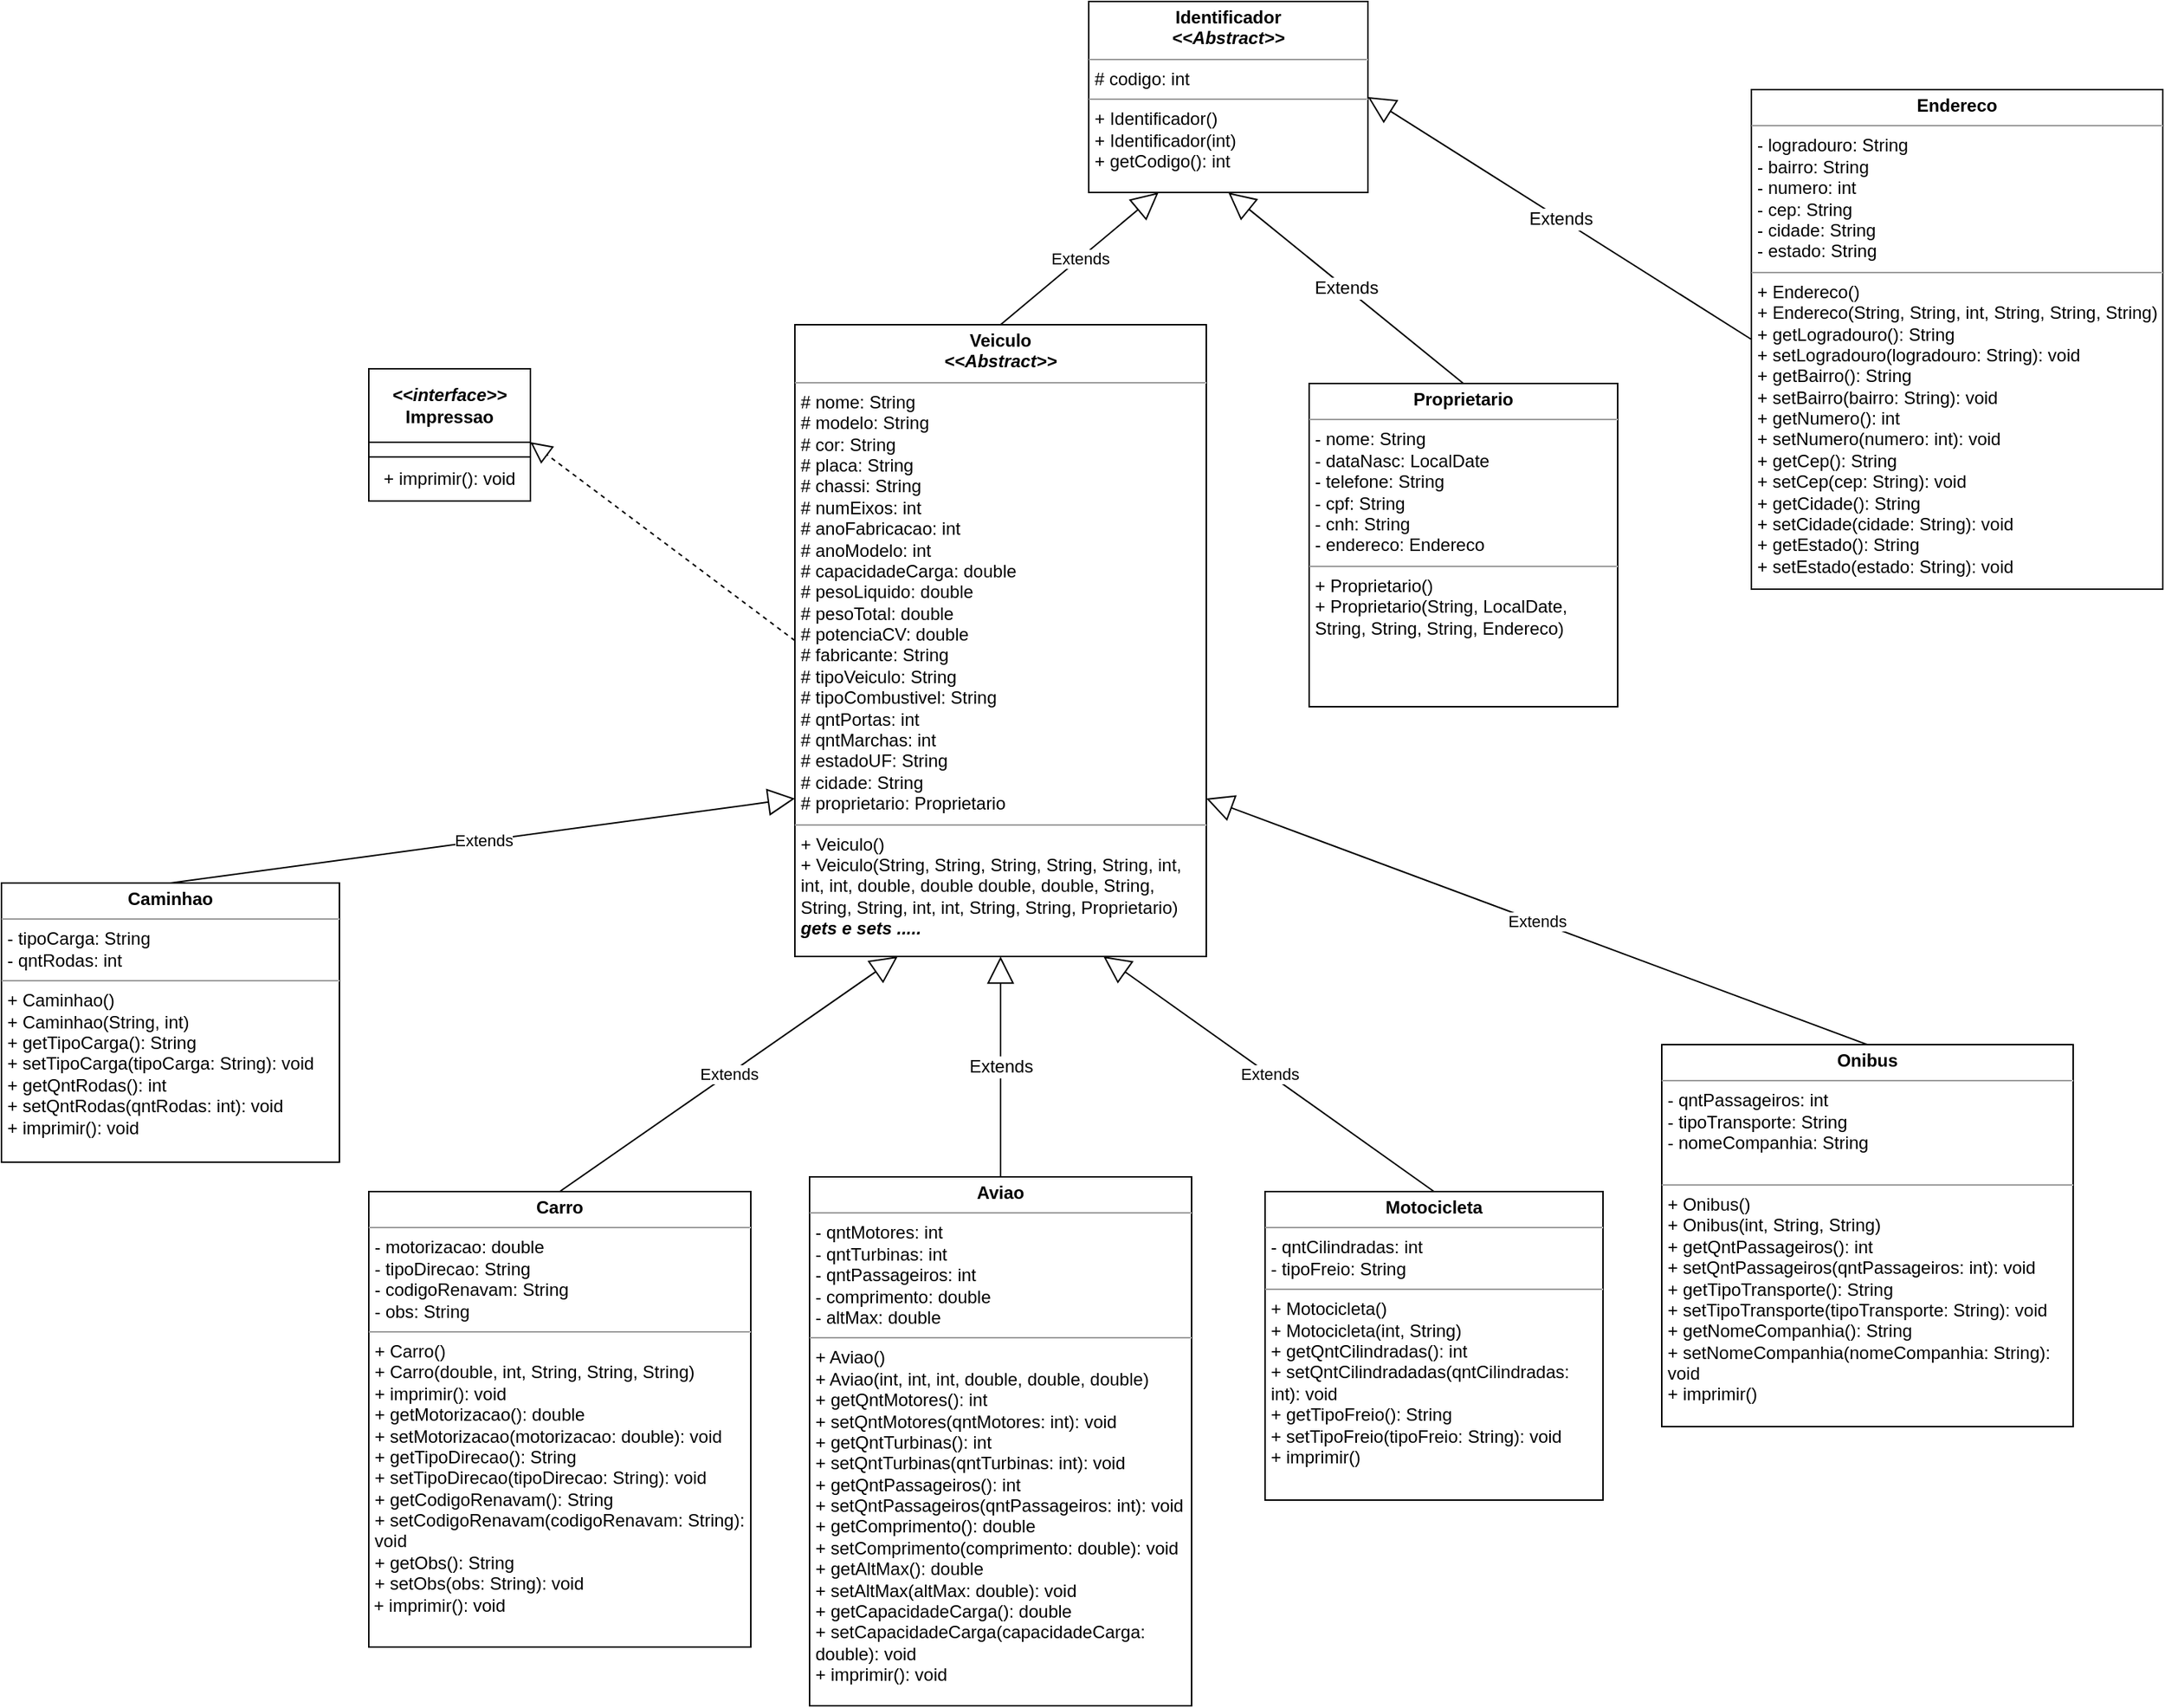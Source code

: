 <mxfile version="21.7.2" type="device">
  <diagram id="C5RBs43oDa-KdzZeNtuy" name="Page-1">
    <mxGraphModel dx="2739" dy="1011" grid="1" gridSize="10" guides="1" tooltips="1" connect="1" arrows="1" fold="1" page="1" pageScale="1" pageWidth="827" pageHeight="1169" math="0" shadow="0">
      <root>
        <mxCell id="WIyWlLk6GJQsqaUBKTNV-0" />
        <mxCell id="WIyWlLk6GJQsqaUBKTNV-1" parent="WIyWlLk6GJQsqaUBKTNV-0" />
        <mxCell id="LMdzGzN-7PzI7G9WIPbd-6" value="&lt;p style=&quot;margin:0px;margin-top:4px;text-align:center;&quot;&gt;&lt;b&gt;Veiculo&lt;/b&gt;&lt;br&gt;&lt;b&gt;&lt;i&gt;&amp;lt;&amp;lt;Abstract&amp;gt;&amp;gt;&lt;/i&gt;&lt;/b&gt;&lt;/p&gt;&lt;hr size=&quot;1&quot;&gt;&lt;p style=&quot;margin:0px;margin-left:4px;&quot;&gt;# nome: String&lt;/p&gt;&lt;p style=&quot;margin:0px;margin-left:4px;&quot;&gt;# modelo: String&lt;/p&gt;&lt;p style=&quot;margin:0px;margin-left:4px;&quot;&gt;# cor: String&lt;/p&gt;&lt;p style=&quot;margin:0px;margin-left:4px;&quot;&gt;# placa: String&lt;/p&gt;&lt;p style=&quot;margin:0px;margin-left:4px;&quot;&gt;# chassi: String&lt;/p&gt;&lt;p style=&quot;margin:0px;margin-left:4px;&quot;&gt;# numEixos: int&lt;br&gt;&lt;/p&gt;&lt;p style=&quot;margin:0px;margin-left:4px;&quot;&gt;&lt;span style=&quot;background-color: initial;&quot;&gt;# anoFabricacao: int&lt;/span&gt;&lt;br&gt;&lt;/p&gt;&lt;p style=&quot;margin:0px;margin-left:4px;&quot;&gt;&lt;span style=&quot;background-color: initial;&quot;&gt;# anoModelo: int&lt;/span&gt;&lt;/p&gt;&lt;p style=&quot;margin:0px;margin-left:4px;&quot;&gt;&lt;span style=&quot;background-color: initial;&quot;&gt;# capacidadeCarga: double&lt;/span&gt;&lt;/p&gt;&lt;p style=&quot;margin:0px;margin-left:4px;&quot;&gt;# pesoLiquido: double&lt;/p&gt;&lt;p style=&quot;margin:0px;margin-left:4px;&quot;&gt;# pesoTotal: double&lt;/p&gt;&lt;p style=&quot;margin:0px;margin-left:4px;&quot;&gt;# potenciaCV: double&lt;/p&gt;&lt;p style=&quot;margin:0px;margin-left:4px;&quot;&gt;# fabricante: String&lt;/p&gt;&lt;p style=&quot;margin:0px;margin-left:4px;&quot;&gt;# tipoVeiculo: String&lt;/p&gt;&lt;p style=&quot;margin:0px;margin-left:4px;&quot;&gt;# tipoCombustivel: String&lt;/p&gt;&lt;p style=&quot;margin:0px;margin-left:4px;&quot;&gt;# qntPortas: int&lt;/p&gt;&lt;p style=&quot;margin:0px;margin-left:4px;&quot;&gt;# qntMarchas: int&lt;/p&gt;&lt;p style=&quot;margin:0px;margin-left:4px;&quot;&gt;# estadoUF: String&lt;/p&gt;&lt;p style=&quot;margin:0px;margin-left:4px;&quot;&gt;# cidade: String&lt;/p&gt;&lt;p style=&quot;margin:0px;margin-left:4px;&quot;&gt;# proprietario: Proprietario&lt;/p&gt;&lt;hr size=&quot;1&quot;&gt;&lt;p style=&quot;margin:0px;margin-left:4px;&quot;&gt;+ Veiculo()&lt;/p&gt;&lt;p style=&quot;margin:0px;margin-left:4px;&quot;&gt;+ Veiculo(String, String, String, String, String, int, int, int, double, double double, double, String, String, String, int, int, String, String, Proprietario)&lt;br&gt;&lt;/p&gt;&lt;p style=&quot;margin:0px;margin-left:4px;&quot;&gt;&lt;b&gt;&lt;i&gt;gets e sets .....&lt;/i&gt;&lt;/b&gt;&lt;/p&gt;" style="verticalAlign=top;align=left;overflow=fill;fontSize=12;fontFamily=Helvetica;html=1;whiteSpace=wrap;" parent="WIyWlLk6GJQsqaUBKTNV-1" vertex="1">
          <mxGeometry x="310" y="260" width="280" height="430" as="geometry" />
        </mxCell>
        <mxCell id="LMdzGzN-7PzI7G9WIPbd-9" value="&lt;p style=&quot;margin:0px;margin-top:4px;text-align:center;&quot;&gt;&lt;b&gt;Identificador&lt;/b&gt;&lt;br&gt;&lt;b&gt;&lt;i&gt;&amp;lt;&amp;lt;Abstract&amp;gt;&amp;gt;&lt;/i&gt;&lt;/b&gt;&lt;/p&gt;&lt;hr size=&quot;1&quot;&gt;&lt;p style=&quot;margin:0px;margin-left:4px;&quot;&gt;# codigo: int&lt;br&gt;&lt;/p&gt;&lt;hr size=&quot;1&quot;&gt;&lt;p style=&quot;margin:0px;margin-left:4px;&quot;&gt;+ Identificador()&lt;/p&gt;&lt;p style=&quot;margin:0px;margin-left:4px;&quot;&gt;+ Identificador(int)&lt;/p&gt;&lt;p style=&quot;margin:0px;margin-left:4px;&quot;&gt;+ getCodigo(): int&lt;/p&gt;" style="verticalAlign=top;align=left;overflow=fill;fontSize=12;fontFamily=Helvetica;html=1;whiteSpace=wrap;" parent="WIyWlLk6GJQsqaUBKTNV-1" vertex="1">
          <mxGeometry x="510" y="40" width="190" height="130" as="geometry" />
        </mxCell>
        <mxCell id="ETmQ_yTY4Xh9PgZ9pHaN-0" value="&lt;p style=&quot;margin:0px;margin-top:4px;text-align:center;&quot;&gt;&lt;b&gt;Caminhao&lt;/b&gt;&lt;/p&gt;&lt;hr size=&quot;1&quot;&gt;&lt;p style=&quot;margin:0px;margin-left:4px;&quot;&gt;&lt;span style=&quot;background-color: initial;&quot;&gt;- tipoCarga: String&lt;/span&gt;&lt;br&gt;&lt;/p&gt;&lt;p style=&quot;margin:0px;margin-left:4px;&quot;&gt;- qntRodas: int&lt;/p&gt;&lt;hr size=&quot;1&quot;&gt;&lt;p style=&quot;margin:0px;margin-left:4px;&quot;&gt;+ Caminhao()&lt;/p&gt;&lt;p style=&quot;margin:0px;margin-left:4px;&quot;&gt;+ Caminhao(String, int)&lt;/p&gt;&lt;p style=&quot;margin:0px;margin-left:4px;&quot;&gt;+ getTipoCarga(): String&lt;/p&gt;&lt;p style=&quot;margin:0px;margin-left:4px;&quot;&gt;+ setTipoCarga(tipoCarga: String): void&lt;/p&gt;&lt;p style=&quot;margin:0px;margin-left:4px;&quot;&gt;+ getQntRodas(): int&lt;/p&gt;&lt;p style=&quot;margin:0px;margin-left:4px;&quot;&gt;+ setQntRodas(qntRodas: int): void&lt;/p&gt;&lt;p style=&quot;margin:0px;margin-left:4px;&quot;&gt;+ imprimir(): void&lt;/p&gt;" style="verticalAlign=top;align=left;overflow=fill;fontSize=12;fontFamily=Helvetica;html=1;whiteSpace=wrap;" parent="WIyWlLk6GJQsqaUBKTNV-1" vertex="1">
          <mxGeometry x="-230" y="640" width="230" height="190" as="geometry" />
        </mxCell>
        <mxCell id="ETmQ_yTY4Xh9PgZ9pHaN-1" value="&lt;p style=&quot;margin:0px;margin-top:4px;text-align:center;&quot;&gt;&lt;b&gt;Onibus&lt;/b&gt;&lt;/p&gt;&lt;hr size=&quot;1&quot;&gt;&lt;p style=&quot;margin:0px;margin-left:4px;&quot;&gt;- qntPassageiros: int&lt;/p&gt;&lt;p style=&quot;margin:0px;margin-left:4px;&quot;&gt;- tipoTransporte: String&lt;/p&gt;&lt;p style=&quot;margin:0px;margin-left:4px;&quot;&gt;- nomeCompanhia: String&lt;/p&gt;&lt;p style=&quot;margin:0px;margin-left:4px;&quot;&gt;&lt;br&gt;&lt;/p&gt;&lt;hr size=&quot;1&quot;&gt;&lt;p style=&quot;margin:0px;margin-left:4px;&quot;&gt;+ Onibus()&lt;/p&gt;&lt;p style=&quot;margin:0px;margin-left:4px;&quot;&gt;+ Onibus(int, String, String)&lt;/p&gt;&lt;p style=&quot;margin:0px;margin-left:4px;&quot;&gt;+ getQntPassageiros(): int&lt;/p&gt;&lt;p style=&quot;margin:0px;margin-left:4px;&quot;&gt;+ setQntPassageiros(qntPassageiros: int): void&lt;/p&gt;&lt;p style=&quot;margin:0px;margin-left:4px;&quot;&gt;+ getTipoTransporte(): String&lt;/p&gt;&lt;p style=&quot;margin:0px;margin-left:4px;&quot;&gt;+ setTipoTransporte(tipoTransporte: String): void&lt;/p&gt;&lt;p style=&quot;margin:0px;margin-left:4px;&quot;&gt;+ getNomeCompanhia(): String&lt;/p&gt;&lt;p style=&quot;margin:0px;margin-left:4px;&quot;&gt;+ setNomeCompanhia(nomeCompanhia: String): void&lt;/p&gt;&lt;p style=&quot;margin:0px;margin-left:4px;&quot;&gt;+ imprimir()&lt;/p&gt;" style="verticalAlign=top;align=left;overflow=fill;fontSize=12;fontFamily=Helvetica;html=1;whiteSpace=wrap;" parent="WIyWlLk6GJQsqaUBKTNV-1" vertex="1">
          <mxGeometry x="900" y="750" width="280" height="260" as="geometry" />
        </mxCell>
        <mxCell id="ETmQ_yTY4Xh9PgZ9pHaN-2" value="Extends" style="endArrow=block;endSize=16;endFill=0;html=1;rounded=0;exitX=0.5;exitY=0;exitDx=0;exitDy=0;entryX=0;entryY=0.75;entryDx=0;entryDy=0;" parent="WIyWlLk6GJQsqaUBKTNV-1" source="ETmQ_yTY4Xh9PgZ9pHaN-0" target="LMdzGzN-7PzI7G9WIPbd-6" edge="1">
          <mxGeometry width="160" relative="1" as="geometry">
            <mxPoint x="270" y="410" as="sourcePoint" />
            <mxPoint x="320" y="410" as="targetPoint" />
          </mxGeometry>
        </mxCell>
        <mxCell id="ETmQ_yTY4Xh9PgZ9pHaN-3" value="Extends" style="endArrow=block;endSize=16;endFill=0;html=1;rounded=0;entryX=1;entryY=0.75;entryDx=0;entryDy=0;exitX=0.5;exitY=0;exitDx=0;exitDy=0;" parent="WIyWlLk6GJQsqaUBKTNV-1" source="ETmQ_yTY4Xh9PgZ9pHaN-1" target="LMdzGzN-7PzI7G9WIPbd-6" edge="1">
          <mxGeometry width="160" relative="1" as="geometry">
            <mxPoint x="160" y="410" as="sourcePoint" />
            <mxPoint x="320" y="410" as="targetPoint" />
          </mxGeometry>
        </mxCell>
        <mxCell id="ETmQ_yTY4Xh9PgZ9pHaN-4" value="Extends" style="endArrow=block;endSize=16;endFill=0;html=1;rounded=0;exitX=0.5;exitY=0;exitDx=0;exitDy=0;entryX=0.25;entryY=1;entryDx=0;entryDy=0;" parent="WIyWlLk6GJQsqaUBKTNV-1" source="LMdzGzN-7PzI7G9WIPbd-6" target="LMdzGzN-7PzI7G9WIPbd-9" edge="1">
          <mxGeometry width="160" relative="1" as="geometry">
            <mxPoint x="330" y="200" as="sourcePoint" />
            <mxPoint x="490" y="200" as="targetPoint" />
          </mxGeometry>
        </mxCell>
        <mxCell id="ETmQ_yTY4Xh9PgZ9pHaN-10" value="&lt;p style=&quot;margin:0px;margin-top:4px;text-align:center;&quot;&gt;&lt;b&gt;Carro&lt;/b&gt;&lt;/p&gt;&lt;hr size=&quot;1&quot;&gt;&lt;p style=&quot;margin:0px;margin-left:4px;&quot;&gt;- motorizacao: double&lt;/p&gt;&lt;p style=&quot;margin:0px;margin-left:4px;&quot;&gt;- tipoDirecao: String&lt;/p&gt;&lt;p style=&quot;margin:0px;margin-left:4px;&quot;&gt;- codigoRenavam: String&lt;/p&gt;&lt;p style=&quot;margin:0px;margin-left:4px;&quot;&gt;- obs: String&lt;/p&gt;&lt;hr size=&quot;1&quot;&gt;&lt;p style=&quot;margin:0px;margin-left:4px;&quot;&gt;+ Carro()&lt;/p&gt;&lt;p style=&quot;margin:0px;margin-left:4px;&quot;&gt;+ Carro(double, int, String, String, String)&lt;/p&gt;&lt;p style=&quot;margin:0px;margin-left:4px;&quot;&gt;+ imprimir(): void&lt;/p&gt;&lt;p style=&quot;margin:0px;margin-left:4px;&quot;&gt;+ getMotorizacao(): double&lt;/p&gt;&lt;p style=&quot;margin:0px;margin-left:4px;&quot;&gt;+ setMotorizacao(motorizacao: double): void&lt;/p&gt;&lt;p style=&quot;margin:0px;margin-left:4px;&quot;&gt;+ getTipoDirecao(): String&lt;/p&gt;&lt;p style=&quot;margin:0px;margin-left:4px;&quot;&gt;+ setTipoDirecao(tipoDirecao: String): void&lt;/p&gt;&lt;p style=&quot;margin:0px;margin-left:4px;&quot;&gt;+ getCodigoRenavam(): String&lt;/p&gt;&lt;p style=&quot;margin:0px;margin-left:4px;&quot;&gt;+ setCodigoRenavam(codigoRenavam: String): void&lt;/p&gt;&lt;p style=&quot;margin:0px;margin-left:4px;&quot;&gt;+ getObs(): String&lt;/p&gt;&lt;p style=&quot;margin:0px;margin-left:4px;&quot;&gt;+ setObs(obs: String): void&lt;/p&gt;&lt;div&gt;&amp;nbsp;+ imprimir(): void&lt;/div&gt;" style="verticalAlign=top;align=left;overflow=fill;fontSize=12;fontFamily=Helvetica;html=1;whiteSpace=wrap;" parent="WIyWlLk6GJQsqaUBKTNV-1" vertex="1">
          <mxGeometry x="20" y="850" width="260" height="310" as="geometry" />
        </mxCell>
        <mxCell id="ETmQ_yTY4Xh9PgZ9pHaN-11" value="Extends" style="endArrow=block;endSize=16;endFill=0;html=1;rounded=0;entryX=0.25;entryY=1;entryDx=0;entryDy=0;exitX=0.5;exitY=0;exitDx=0;exitDy=0;" parent="WIyWlLk6GJQsqaUBKTNV-1" source="ETmQ_yTY4Xh9PgZ9pHaN-10" target="LMdzGzN-7PzI7G9WIPbd-6" edge="1">
          <mxGeometry width="160" relative="1" as="geometry">
            <mxPoint x="420" y="960" as="sourcePoint" />
            <mxPoint x="580" y="960" as="targetPoint" />
          </mxGeometry>
        </mxCell>
        <mxCell id="ETmQ_yTY4Xh9PgZ9pHaN-20" value="&lt;p style=&quot;margin:0px;margin-top:4px;text-align:center;&quot;&gt;&lt;b&gt;Motocicleta&lt;/b&gt;&lt;/p&gt;&lt;hr size=&quot;1&quot;&gt;&lt;p style=&quot;margin:0px;margin-left:4px;&quot;&gt;- qntCilindradas: int&lt;br&gt;&lt;/p&gt;&lt;p style=&quot;margin:0px;margin-left:4px;&quot;&gt;- tipoFreio: String&lt;/p&gt;&lt;hr size=&quot;1&quot;&gt;&lt;p style=&quot;margin:0px;margin-left:4px;&quot;&gt;+ Motocicleta()&lt;/p&gt;&lt;p style=&quot;margin:0px;margin-left:4px;&quot;&gt;+ Motocicleta(int, String)&lt;/p&gt;&lt;p style=&quot;margin:0px;margin-left:4px;&quot;&gt;+ getQntCilindradas(): int&lt;/p&gt;&lt;p style=&quot;margin:0px;margin-left:4px;&quot;&gt;+ setQntCilindradadas(qntCilindradas: int): void&lt;/p&gt;&lt;p style=&quot;margin:0px;margin-left:4px;&quot;&gt;+ getTipoFreio(): String&lt;/p&gt;&lt;p style=&quot;margin:0px;margin-left:4px;&quot;&gt;+ setTipoFreio(tipoFreio: String): void&lt;/p&gt;&lt;p style=&quot;margin:0px;margin-left:4px;&quot;&gt;+ imprimir()&lt;/p&gt;&lt;div&gt;&lt;br&gt;&lt;/div&gt;" style="verticalAlign=top;align=left;overflow=fill;fontSize=12;fontFamily=Helvetica;html=1;whiteSpace=wrap;" parent="WIyWlLk6GJQsqaUBKTNV-1" vertex="1">
          <mxGeometry x="630" y="850" width="230" height="210" as="geometry" />
        </mxCell>
        <mxCell id="ETmQ_yTY4Xh9PgZ9pHaN-21" value="Extends" style="endArrow=block;endSize=16;endFill=0;html=1;rounded=0;entryX=0.75;entryY=1;entryDx=0;entryDy=0;exitX=0.5;exitY=0;exitDx=0;exitDy=0;" parent="WIyWlLk6GJQsqaUBKTNV-1" source="ETmQ_yTY4Xh9PgZ9pHaN-20" target="LMdzGzN-7PzI7G9WIPbd-6" edge="1">
          <mxGeometry width="160" relative="1" as="geometry">
            <mxPoint x="350" y="970" as="sourcePoint" />
            <mxPoint x="510" y="970" as="targetPoint" />
          </mxGeometry>
        </mxCell>
        <mxCell id="8JZIxirWSXqsIVAzW8CJ-2" value="" style="endArrow=block;dashed=1;endFill=0;endSize=12;html=1;rounded=0;entryX=1;entryY=1;entryDx=0;entryDy=0;exitX=0;exitY=0.5;exitDx=0;exitDy=0;" edge="1" parent="WIyWlLk6GJQsqaUBKTNV-1" source="LMdzGzN-7PzI7G9WIPbd-6" target="8JZIxirWSXqsIVAzW8CJ-0">
          <mxGeometry width="160" relative="1" as="geometry">
            <mxPoint x="254" y="340" as="sourcePoint" />
            <mxPoint x="414" y="340" as="targetPoint" />
          </mxGeometry>
        </mxCell>
        <mxCell id="8JZIxirWSXqsIVAzW8CJ-26" value="" style="group" vertex="1" connectable="0" parent="WIyWlLk6GJQsqaUBKTNV-1">
          <mxGeometry x="20" y="290" width="110" height="90" as="geometry" />
        </mxCell>
        <mxCell id="8JZIxirWSXqsIVAzW8CJ-0" value="&lt;b&gt;&lt;i&gt;&amp;lt;&amp;lt;interface&amp;gt;&amp;gt;&lt;br&gt;&lt;/i&gt;Impressao&lt;br&gt;&lt;/b&gt;" style="html=1;whiteSpace=wrap;" vertex="1" parent="8JZIxirWSXqsIVAzW8CJ-26">
          <mxGeometry width="110" height="50" as="geometry" />
        </mxCell>
        <mxCell id="8JZIxirWSXqsIVAzW8CJ-10" value="+ imprimir(): void" style="whiteSpace=wrap;html=1;strokeColor=default;fontFamily=Helvetica;fontSize=12;fontColor=default;fillColor=default;" vertex="1" parent="8JZIxirWSXqsIVAzW8CJ-26">
          <mxGeometry y="60" width="110" height="30" as="geometry" />
        </mxCell>
        <mxCell id="8JZIxirWSXqsIVAzW8CJ-11" value="" style="whiteSpace=wrap;html=1;strokeColor=default;fontFamily=Helvetica;fontSize=12;fontColor=default;fillColor=default;" vertex="1" parent="8JZIxirWSXqsIVAzW8CJ-26">
          <mxGeometry y="50" width="110" height="10" as="geometry" />
        </mxCell>
        <mxCell id="8JZIxirWSXqsIVAzW8CJ-27" value="&lt;p style=&quot;margin:0px;margin-top:4px;text-align:center;&quot;&gt;&lt;b&gt;Aviao&lt;/b&gt;&lt;/p&gt;&lt;hr size=&quot;1&quot;&gt;&lt;p style=&quot;margin:0px;margin-left:4px;&quot;&gt;- qntMotores: int&lt;/p&gt;&lt;p style=&quot;margin:0px;margin-left:4px;&quot;&gt;- qntTurbinas: int&lt;/p&gt;&lt;p style=&quot;margin:0px;margin-left:4px;&quot;&gt;- qntPassageiros: int&lt;/p&gt;&lt;p style=&quot;margin:0px;margin-left:4px;&quot;&gt;- comprimento: double&lt;/p&gt;&lt;p style=&quot;margin:0px;margin-left:4px;&quot;&gt;- altMax: double&lt;/p&gt;&lt;hr size=&quot;1&quot;&gt;&lt;p style=&quot;margin:0px;margin-left:4px;&quot;&gt;+ Aviao()&lt;/p&gt;&lt;p style=&quot;margin:0px;margin-left:4px;&quot;&gt;+ Aviao(int, int, int, double, double, double)&lt;/p&gt;&lt;p style=&quot;margin:0px;margin-left:4px;&quot;&gt;+ getQntMotores(): int&lt;/p&gt;&lt;p style=&quot;margin:0px;margin-left:4px;&quot;&gt;+ setQntMotores(qntMotores: int): void&lt;/p&gt;&lt;p style=&quot;margin:0px;margin-left:4px;&quot;&gt;+ getQntTurbinas(): int&lt;/p&gt;&lt;p style=&quot;margin:0px;margin-left:4px;&quot;&gt;+ setQntTurbinas(qntTurbinas: int): void&lt;/p&gt;&lt;p style=&quot;margin:0px;margin-left:4px;&quot;&gt;+ getQntPassageiros(): int&lt;/p&gt;&lt;p style=&quot;margin:0px;margin-left:4px;&quot;&gt;+ setQntPassageiros(qntPassageiros: int): void&lt;/p&gt;&lt;p style=&quot;margin:0px;margin-left:4px;&quot;&gt;+ getComprimento(): double&lt;/p&gt;&lt;p style=&quot;margin:0px;margin-left:4px;&quot;&gt;+ setComprimento(comprimento: double): void&lt;/p&gt;&lt;p style=&quot;margin:0px;margin-left:4px;&quot;&gt;+ getAltMax(): double&lt;/p&gt;&lt;p style=&quot;margin:0px;margin-left:4px;&quot;&gt;+ setAltMax(altMax: double): void&lt;/p&gt;&lt;p style=&quot;margin:0px;margin-left:4px;&quot;&gt;+ getCapacidadeCarga(): double&lt;/p&gt;&lt;p style=&quot;margin:0px;margin-left:4px;&quot;&gt;+ setCapacidadeCarga(capacidadeCarga: double): void&lt;/p&gt;&lt;p style=&quot;margin:0px;margin-left:4px;&quot;&gt;+ imprimir(): void&lt;br&gt;&lt;/p&gt;" style="verticalAlign=top;align=left;overflow=fill;fontSize=12;fontFamily=Helvetica;html=1;whiteSpace=wrap;" vertex="1" parent="WIyWlLk6GJQsqaUBKTNV-1">
          <mxGeometry x="320" y="840" width="260" height="360" as="geometry" />
        </mxCell>
        <mxCell id="8JZIxirWSXqsIVAzW8CJ-28" value="Extends" style="endArrow=block;endSize=16;endFill=0;html=1;rounded=0;fontFamily=Helvetica;fontSize=12;fontColor=default;entryX=0.5;entryY=1;entryDx=0;entryDy=0;exitX=0.5;exitY=0;exitDx=0;exitDy=0;" edge="1" parent="WIyWlLk6GJQsqaUBKTNV-1" source="8JZIxirWSXqsIVAzW8CJ-27" target="LMdzGzN-7PzI7G9WIPbd-6">
          <mxGeometry width="160" relative="1" as="geometry">
            <mxPoint x="360" y="910" as="sourcePoint" />
            <mxPoint x="520" y="910" as="targetPoint" />
          </mxGeometry>
        </mxCell>
        <mxCell id="8JZIxirWSXqsIVAzW8CJ-29" value="&lt;p style=&quot;margin:0px;margin-top:4px;text-align:center;&quot;&gt;&lt;b&gt;Proprietario&lt;/b&gt;&lt;br&gt;&lt;/p&gt;&lt;hr size=&quot;1&quot;&gt;&lt;p style=&quot;margin:0px;margin-left:4px;&quot;&gt;- nome: String&lt;/p&gt;&lt;p style=&quot;margin:0px;margin-left:4px;&quot;&gt;- dataNasc: LocalDate&lt;/p&gt;&lt;p style=&quot;margin:0px;margin-left:4px;&quot;&gt;- telefone: String&lt;/p&gt;&lt;p style=&quot;margin:0px;margin-left:4px;&quot;&gt;- cpf: String&lt;/p&gt;&lt;p style=&quot;margin:0px;margin-left:4px;&quot;&gt;- cnh: String&lt;/p&gt;&lt;p style=&quot;margin:0px;margin-left:4px;&quot;&gt;- endereco: Endereco&lt;/p&gt;&lt;hr size=&quot;1&quot;&gt;&lt;p style=&quot;margin:0px;margin-left:4px;&quot;&gt;+ Proprietario()&lt;br&gt;+ Proprietario(String, LocalDate, String, String, String, Endereco)&lt;/p&gt;" style="verticalAlign=top;align=left;overflow=fill;fontSize=12;fontFamily=Helvetica;html=1;whiteSpace=wrap;" vertex="1" parent="WIyWlLk6GJQsqaUBKTNV-1">
          <mxGeometry x="660" y="300" width="210" height="220" as="geometry" />
        </mxCell>
        <mxCell id="8JZIxirWSXqsIVAzW8CJ-31" value="&lt;p style=&quot;margin:0px;margin-top:4px;text-align:center;&quot;&gt;&lt;b&gt;Endereco&lt;/b&gt;&lt;br&gt;&lt;/p&gt;&lt;hr size=&quot;1&quot;&gt;&lt;p style=&quot;margin:0px;margin-left:4px;&quot;&gt;- logradouro: String&lt;/p&gt;&lt;p style=&quot;margin:0px;margin-left:4px;&quot;&gt;- bairro: String&lt;/p&gt;&lt;p style=&quot;margin:0px;margin-left:4px;&quot;&gt;- numero: int&lt;/p&gt;&lt;p style=&quot;margin:0px;margin-left:4px;&quot;&gt;- cep: String&lt;/p&gt;&lt;p style=&quot;margin:0px;margin-left:4px;&quot;&gt;- cidade: String&lt;/p&gt;&lt;p style=&quot;margin:0px;margin-left:4px;&quot;&gt;- estado: String&lt;/p&gt;&lt;hr size=&quot;1&quot;&gt;&lt;p style=&quot;margin:0px;margin-left:4px;&quot;&gt;+ Endereco()&lt;br&gt;+ Endereco(String, String, int, String, String, String)&lt;/p&gt;&lt;p style=&quot;margin:0px;margin-left:4px;&quot;&gt;+ getLogradouro(): String&lt;/p&gt;&lt;p style=&quot;margin:0px;margin-left:4px;&quot;&gt;+ setLogradouro(logradouro: String): void&lt;/p&gt;&lt;p style=&quot;margin:0px;margin-left:4px;&quot;&gt;+ getBairro(): String&lt;/p&gt;&lt;p style=&quot;margin:0px;margin-left:4px;&quot;&gt;+ setBairro(bairro: String): void&lt;/p&gt;&lt;p style=&quot;margin:0px;margin-left:4px;&quot;&gt;+ getNumero(): int&lt;/p&gt;&lt;p style=&quot;margin:0px;margin-left:4px;&quot;&gt;+ setNumero(numero: int): void&lt;/p&gt;&lt;p style=&quot;margin:0px;margin-left:4px;&quot;&gt;+ getCep(): String&lt;/p&gt;&lt;p style=&quot;margin:0px;margin-left:4px;&quot;&gt;+ setCep(cep: String): void&lt;/p&gt;&lt;p style=&quot;margin:0px;margin-left:4px;&quot;&gt;+ getCidade(): String&lt;/p&gt;&lt;p style=&quot;margin:0px;margin-left:4px;&quot;&gt;+ setCidade(cidade: String): void&lt;/p&gt;&lt;p style=&quot;margin:0px;margin-left:4px;&quot;&gt;+ getEstado(): String&lt;/p&gt;&lt;p style=&quot;margin:0px;margin-left:4px;&quot;&gt;+ setEstado(estado: String): void&lt;/p&gt;" style="verticalAlign=top;align=left;overflow=fill;fontSize=12;fontFamily=Helvetica;html=1;whiteSpace=wrap;" vertex="1" parent="WIyWlLk6GJQsqaUBKTNV-1">
          <mxGeometry x="961" y="100" width="280" height="340" as="geometry" />
        </mxCell>
        <mxCell id="8JZIxirWSXqsIVAzW8CJ-36" value="Extends" style="endArrow=block;endSize=16;endFill=0;html=1;rounded=0;fontFamily=Helvetica;fontSize=12;fontColor=default;entryX=0.5;entryY=1;entryDx=0;entryDy=0;exitX=0.5;exitY=0;exitDx=0;exitDy=0;" edge="1" parent="WIyWlLk6GJQsqaUBKTNV-1" source="8JZIxirWSXqsIVAzW8CJ-29" target="LMdzGzN-7PzI7G9WIPbd-9">
          <mxGeometry x="0.002" width="160" relative="1" as="geometry">
            <mxPoint x="600" y="259.2" as="sourcePoint" />
            <mxPoint x="760" y="259.2" as="targetPoint" />
            <mxPoint as="offset" />
          </mxGeometry>
        </mxCell>
        <mxCell id="8JZIxirWSXqsIVAzW8CJ-39" value="Extends" style="endArrow=block;endSize=16;endFill=0;html=1;rounded=0;fontFamily=Helvetica;fontSize=12;fontColor=default;entryX=1;entryY=0.5;entryDx=0;entryDy=0;exitX=0;exitY=0.5;exitDx=0;exitDy=0;" edge="1" parent="WIyWlLk6GJQsqaUBKTNV-1" source="8JZIxirWSXqsIVAzW8CJ-31" target="LMdzGzN-7PzI7G9WIPbd-9">
          <mxGeometry x="-0.003" width="160" relative="1" as="geometry">
            <mxPoint x="930" y="270" as="sourcePoint" />
            <mxPoint x="730" y="150" as="targetPoint" />
            <mxPoint as="offset" />
          </mxGeometry>
        </mxCell>
      </root>
    </mxGraphModel>
  </diagram>
</mxfile>
